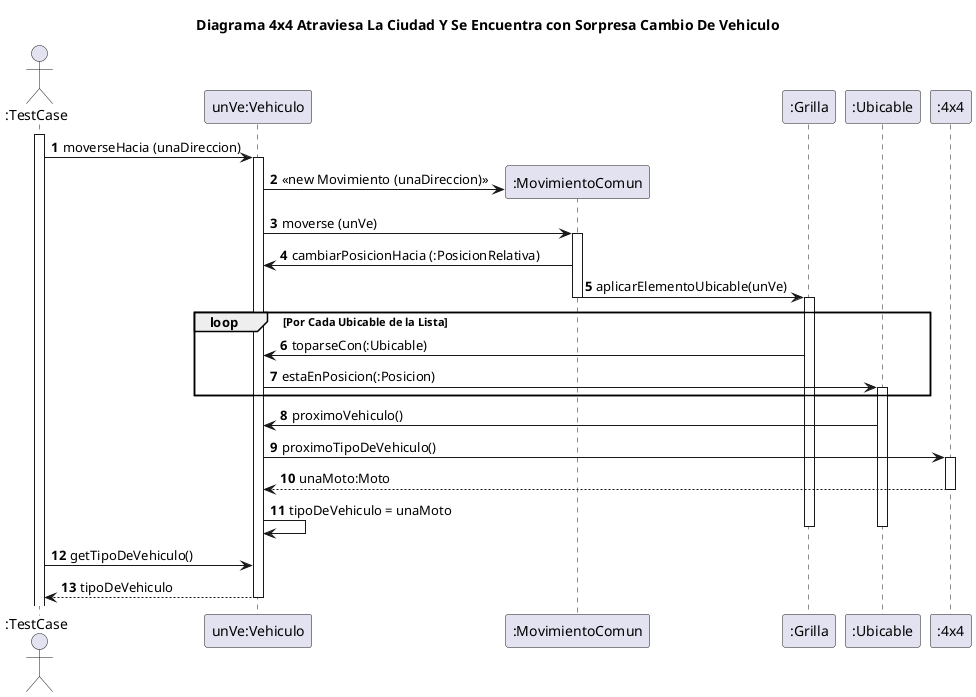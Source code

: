 @startuml
'https://plantuml.com/sequence-diagram
title Diagrama 4x4 Atraviesa La Ciudad Y Se Encuentra con Sorpresa Cambio De Vehiculo
autonumber
actor ":TestCase"

Activate ":TestCase"
   ":TestCase" -> "unVe:Vehiculo": moverseHacia (unaDireccion)
    Activate "unVe:Vehiculo"
    create ":MovimientoComun"
    "unVe:Vehiculo" -> ":MovimientoComun": <<new Movimiento (unaDireccion) >>
    "unVe:Vehiculo" -> ":MovimientoComun": moverse (unVe)
    Activate ":MovimientoComun"
    ":MovimientoComun" -> "unVe:Vehiculo": cambiarPosicionHacia (:PosicionRelativa)
    ":MovimientoComun" -> ":Grilla": aplicarElementoUbicable(unVe)
    Deactivate ":MovimientoComun"
    Activate ":Grilla"
    loop Por Cada Ubicable de la Lista
    ":Grilla" -> "unVe:Vehiculo": toparseCon(:Ubicable)
    "unVe:Vehiculo" -> ":Ubicable": estaEnPosicion(:Posicion)
    Activate ":Ubicable"
    end


    "unVe:Vehiculo" <- ":Ubicable": proximoVehiculo()
    "unVe:Vehiculo" -> ":4x4": proximoTipoDeVehiculo()
    Activate ":4x4"
    return unaMoto:Moto
    "unVe:Vehiculo" -> "unVe:Vehiculo":tipoDeVehiculo = unaMoto
    Deactivate ":Ubicable"
    Deactivate ":Grilla"
    ":TestCase" -> "unVe:Vehiculo": getTipoDeVehiculo()
    return tipoDeVehiculo

@enduml